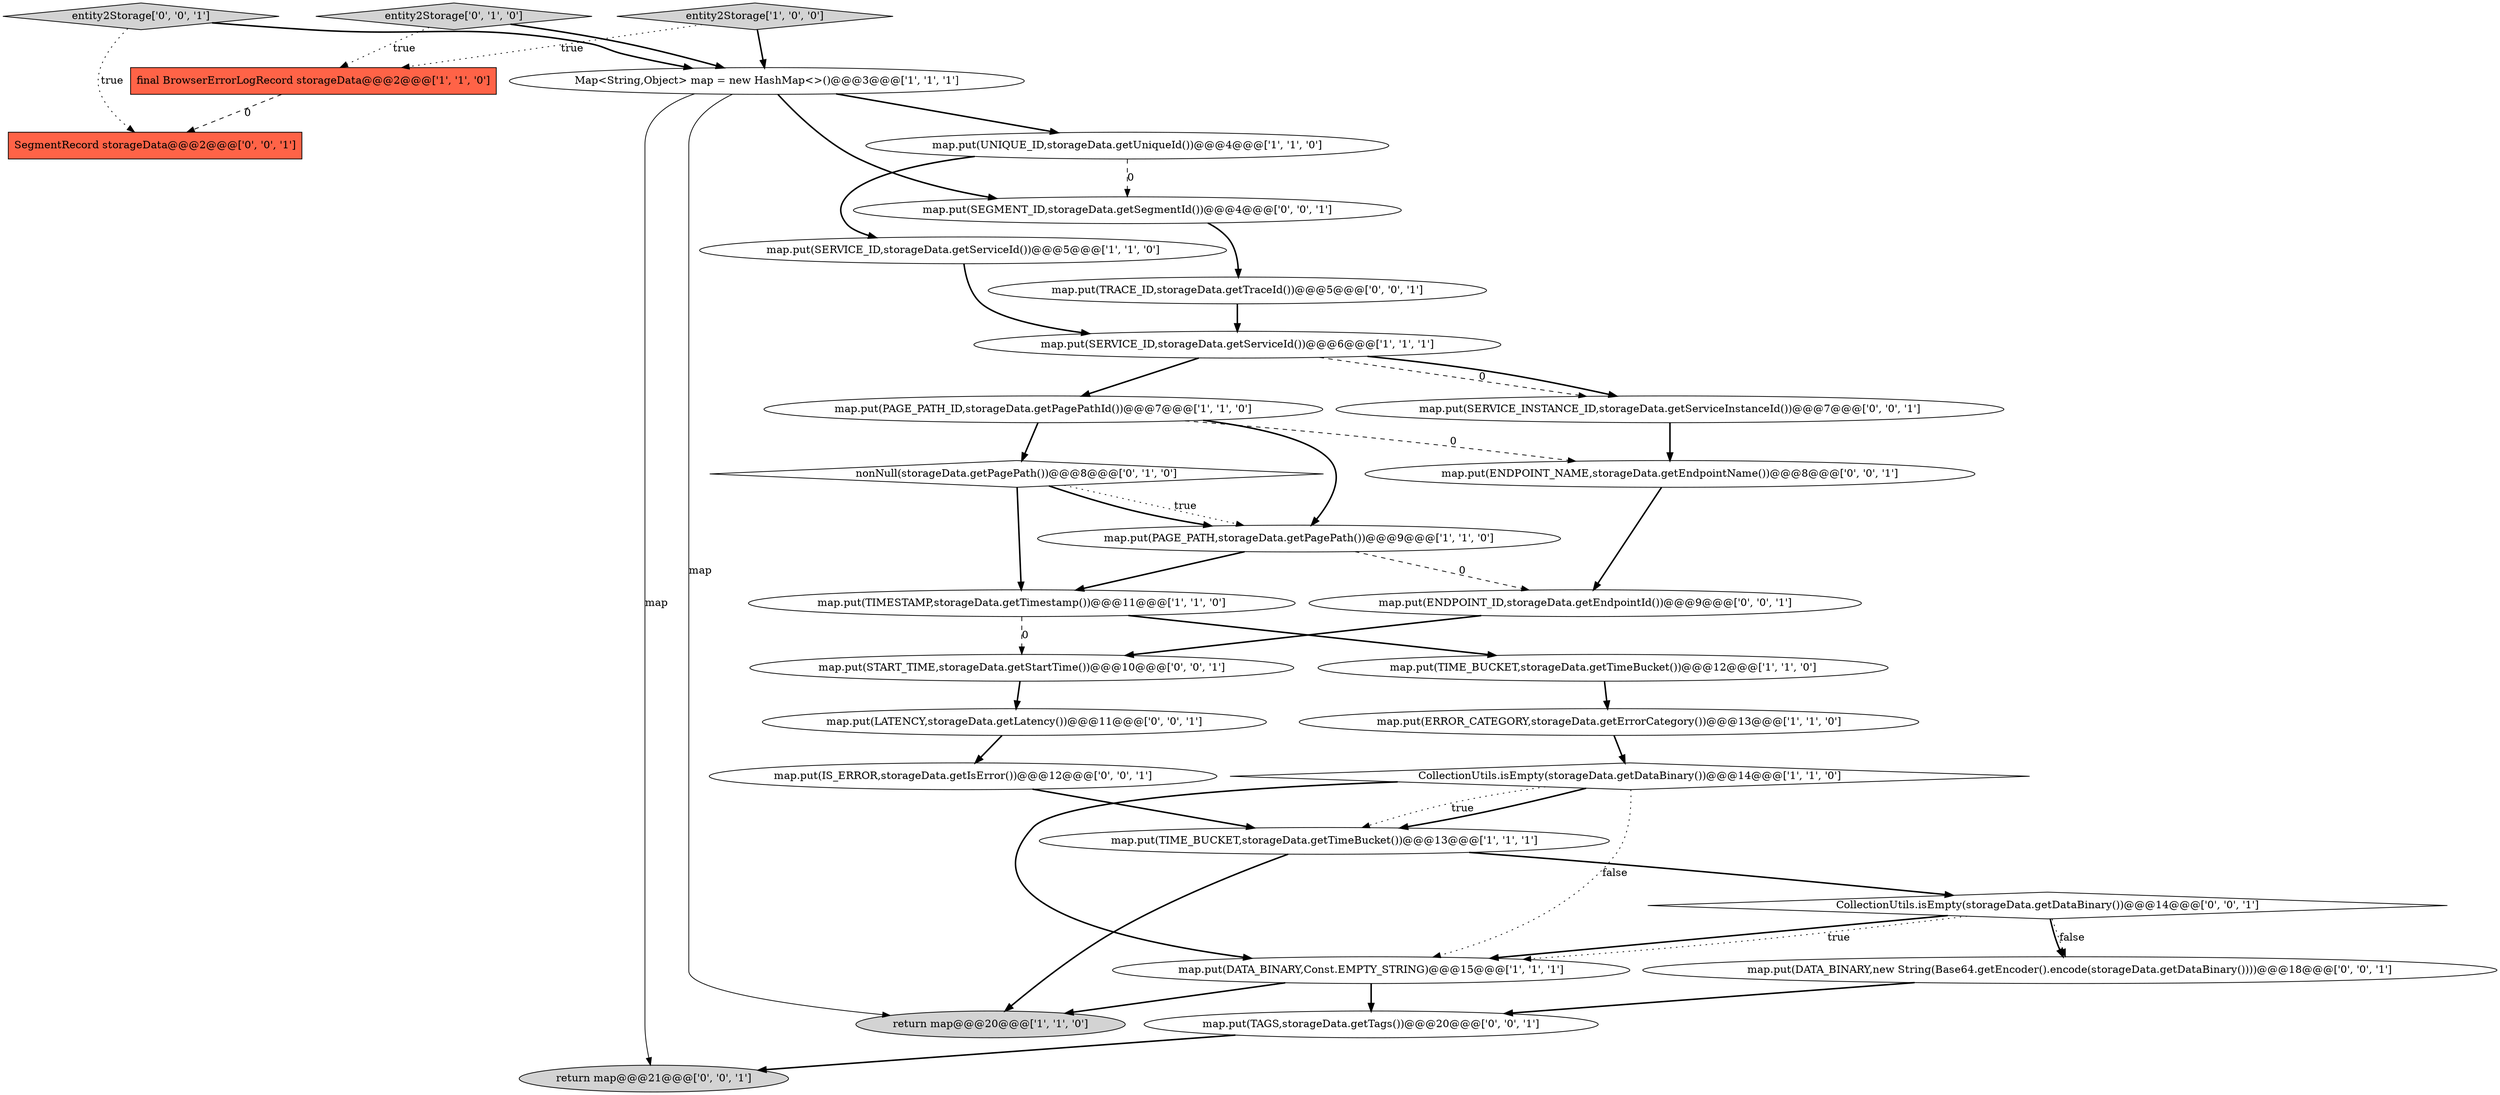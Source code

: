 digraph {
24 [style = filled, label = "map.put(TAGS,storageData.getTags())@@@20@@@['0', '0', '1']", fillcolor = white, shape = ellipse image = "AAA0AAABBB3BBB"];
4 [style = filled, label = "map.put(SERVICE_ID,storageData.getServiceId())@@@5@@@['1', '1', '0']", fillcolor = white, shape = ellipse image = "AAA0AAABBB1BBB"];
3 [style = filled, label = "map.put(DATA_BINARY,Const.EMPTY_STRING)@@@15@@@['1', '1', '1']", fillcolor = white, shape = ellipse image = "AAA0AAABBB1BBB"];
28 [style = filled, label = "map.put(START_TIME,storageData.getStartTime())@@@10@@@['0', '0', '1']", fillcolor = white, shape = ellipse image = "AAA0AAABBB3BBB"];
2 [style = filled, label = "map.put(TIME_BUCKET,storageData.getTimeBucket())@@@13@@@['1', '1', '1']", fillcolor = white, shape = ellipse image = "AAA0AAABBB1BBB"];
19 [style = filled, label = "SegmentRecord storageData@@@2@@@['0', '0', '1']", fillcolor = tomato, shape = box image = "AAA0AAABBB3BBB"];
23 [style = filled, label = "map.put(TRACE_ID,storageData.getTraceId())@@@5@@@['0', '0', '1']", fillcolor = white, shape = ellipse image = "AAA0AAABBB3BBB"];
0 [style = filled, label = "map.put(UNIQUE_ID,storageData.getUniqueId())@@@4@@@['1', '1', '0']", fillcolor = white, shape = ellipse image = "AAA0AAABBB1BBB"];
18 [style = filled, label = "map.put(DATA_BINARY,new String(Base64.getEncoder().encode(storageData.getDataBinary())))@@@18@@@['0', '0', '1']", fillcolor = white, shape = ellipse image = "AAA0AAABBB3BBB"];
1 [style = filled, label = "map.put(PAGE_PATH,storageData.getPagePath())@@@9@@@['1', '1', '0']", fillcolor = white, shape = ellipse image = "AAA0AAABBB1BBB"];
15 [style = filled, label = "entity2Storage['0', '1', '0']", fillcolor = lightgray, shape = diamond image = "AAA0AAABBB2BBB"];
25 [style = filled, label = "CollectionUtils.isEmpty(storageData.getDataBinary())@@@14@@@['0', '0', '1']", fillcolor = white, shape = diamond image = "AAA0AAABBB3BBB"];
26 [style = filled, label = "entity2Storage['0', '0', '1']", fillcolor = lightgray, shape = diamond image = "AAA0AAABBB3BBB"];
9 [style = filled, label = "entity2Storage['1', '0', '0']", fillcolor = lightgray, shape = diamond image = "AAA0AAABBB1BBB"];
17 [style = filled, label = "map.put(IS_ERROR,storageData.getIsError())@@@12@@@['0', '0', '1']", fillcolor = white, shape = ellipse image = "AAA0AAABBB3BBB"];
29 [style = filled, label = "map.put(ENDPOINT_ID,storageData.getEndpointId())@@@9@@@['0', '0', '1']", fillcolor = white, shape = ellipse image = "AAA0AAABBB3BBB"];
20 [style = filled, label = "return map@@@21@@@['0', '0', '1']", fillcolor = lightgray, shape = ellipse image = "AAA0AAABBB3BBB"];
14 [style = filled, label = "CollectionUtils.isEmpty(storageData.getDataBinary())@@@14@@@['1', '1', '0']", fillcolor = white, shape = diamond image = "AAA0AAABBB1BBB"];
22 [style = filled, label = "map.put(SEGMENT_ID,storageData.getSegmentId())@@@4@@@['0', '0', '1']", fillcolor = white, shape = ellipse image = "AAA0AAABBB3BBB"];
7 [style = filled, label = "Map<String,Object> map = new HashMap<>()@@@3@@@['1', '1', '1']", fillcolor = white, shape = ellipse image = "AAA0AAABBB1BBB"];
6 [style = filled, label = "map.put(TIME_BUCKET,storageData.getTimeBucket())@@@12@@@['1', '1', '0']", fillcolor = white, shape = ellipse image = "AAA0AAABBB1BBB"];
30 [style = filled, label = "map.put(SERVICE_INSTANCE_ID,storageData.getServiceInstanceId())@@@7@@@['0', '0', '1']", fillcolor = white, shape = ellipse image = "AAA0AAABBB3BBB"];
27 [style = filled, label = "map.put(LATENCY,storageData.getLatency())@@@11@@@['0', '0', '1']", fillcolor = white, shape = ellipse image = "AAA0AAABBB3BBB"];
21 [style = filled, label = "map.put(ENDPOINT_NAME,storageData.getEndpointName())@@@8@@@['0', '0', '1']", fillcolor = white, shape = ellipse image = "AAA0AAABBB3BBB"];
16 [style = filled, label = "nonNull(storageData.getPagePath())@@@8@@@['0', '1', '0']", fillcolor = white, shape = diamond image = "AAA1AAABBB2BBB"];
10 [style = filled, label = "map.put(TIMESTAMP,storageData.getTimestamp())@@@11@@@['1', '1', '0']", fillcolor = white, shape = ellipse image = "AAA0AAABBB1BBB"];
12 [style = filled, label = "map.put(ERROR_CATEGORY,storageData.getErrorCategory())@@@13@@@['1', '1', '0']", fillcolor = white, shape = ellipse image = "AAA0AAABBB1BBB"];
11 [style = filled, label = "map.put(SERVICE_ID,storageData.getServiceId())@@@6@@@['1', '1', '1']", fillcolor = white, shape = ellipse image = "AAA0AAABBB1BBB"];
5 [style = filled, label = "final BrowserErrorLogRecord storageData@@@2@@@['1', '1', '0']", fillcolor = tomato, shape = box image = "AAA0AAABBB1BBB"];
13 [style = filled, label = "return map@@@20@@@['1', '1', '0']", fillcolor = lightgray, shape = ellipse image = "AAA0AAABBB1BBB"];
8 [style = filled, label = "map.put(PAGE_PATH_ID,storageData.getPagePathId())@@@7@@@['1', '1', '0']", fillcolor = white, shape = ellipse image = "AAA0AAABBB1BBB"];
8->16 [style = bold, label=""];
3->24 [style = bold, label=""];
25->3 [style = bold, label=""];
0->4 [style = bold, label=""];
1->10 [style = bold, label=""];
14->3 [style = bold, label=""];
10->6 [style = bold, label=""];
10->28 [style = dashed, label="0"];
30->21 [style = bold, label=""];
9->5 [style = dotted, label="true"];
24->20 [style = bold, label=""];
18->24 [style = bold, label=""];
2->13 [style = bold, label=""];
12->14 [style = bold, label=""];
4->11 [style = bold, label=""];
29->28 [style = bold, label=""];
25->18 [style = dotted, label="false"];
11->30 [style = dashed, label="0"];
1->29 [style = dashed, label="0"];
23->11 [style = bold, label=""];
7->22 [style = bold, label=""];
5->19 [style = dashed, label="0"];
25->18 [style = bold, label=""];
15->7 [style = bold, label=""];
16->1 [style = dotted, label="true"];
3->13 [style = bold, label=""];
21->29 [style = bold, label=""];
16->10 [style = bold, label=""];
2->25 [style = bold, label=""];
7->13 [style = solid, label="map"];
8->21 [style = dashed, label="0"];
8->1 [style = bold, label=""];
11->30 [style = bold, label=""];
28->27 [style = bold, label=""];
15->5 [style = dotted, label="true"];
16->1 [style = bold, label=""];
14->3 [style = dotted, label="false"];
27->17 [style = bold, label=""];
11->8 [style = bold, label=""];
7->0 [style = bold, label=""];
6->12 [style = bold, label=""];
7->20 [style = solid, label="map"];
14->2 [style = dotted, label="true"];
14->2 [style = bold, label=""];
26->7 [style = bold, label=""];
26->19 [style = dotted, label="true"];
22->23 [style = bold, label=""];
0->22 [style = dashed, label="0"];
25->3 [style = dotted, label="true"];
17->2 [style = bold, label=""];
9->7 [style = bold, label=""];
}
